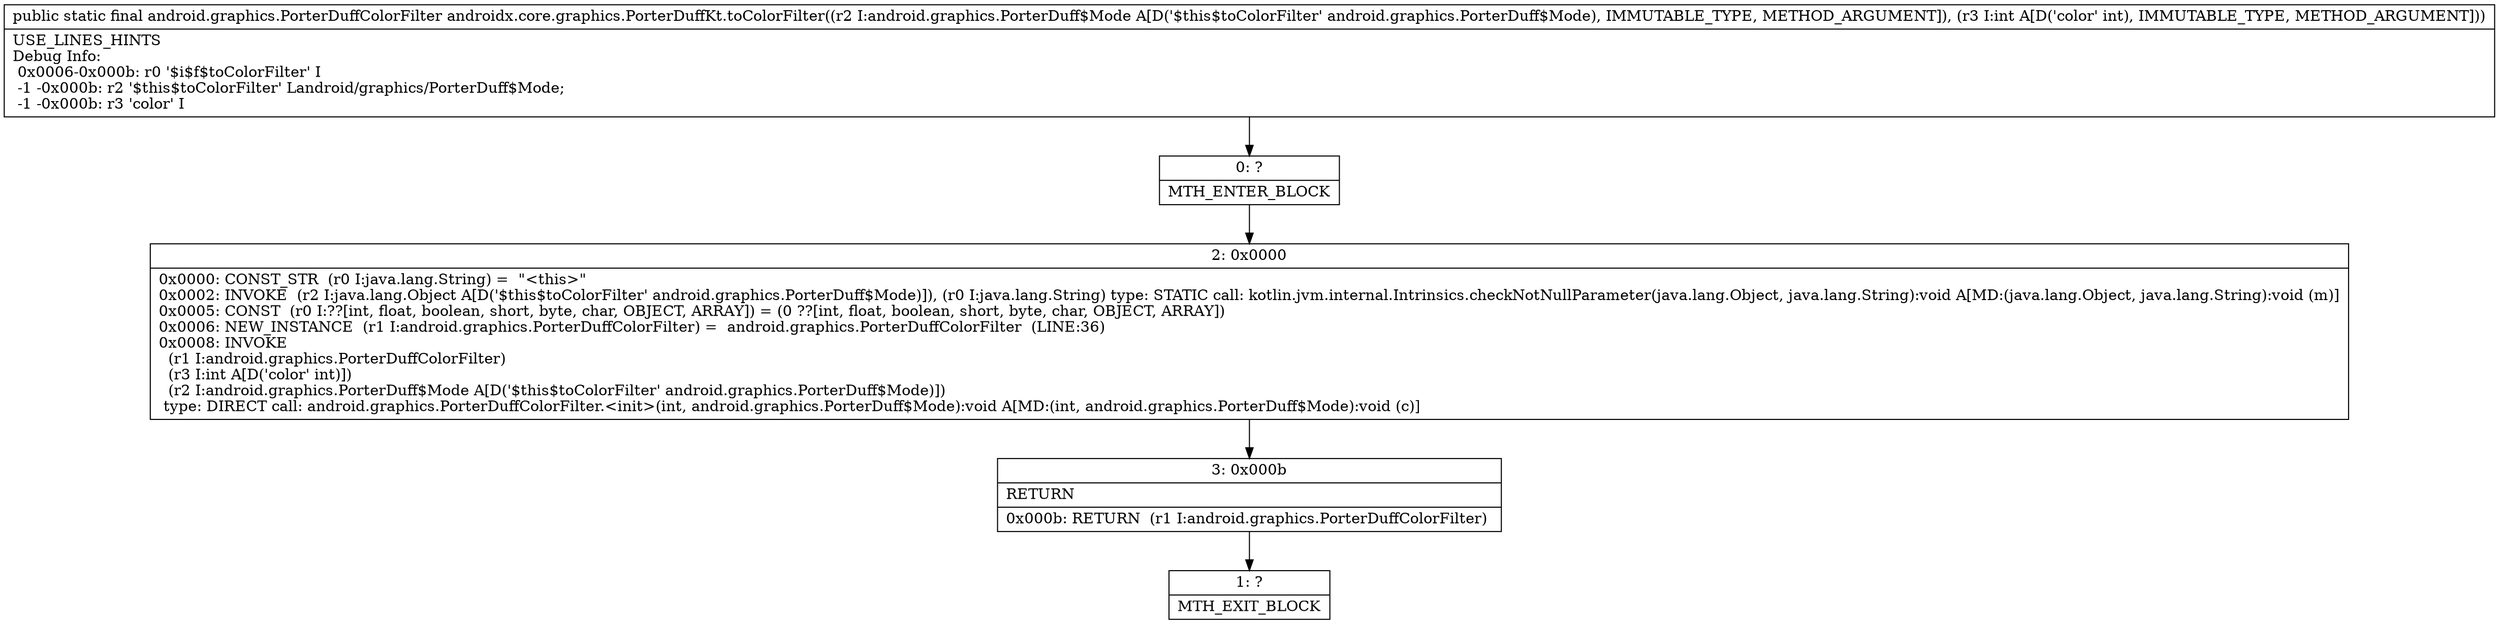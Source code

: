 digraph "CFG forandroidx.core.graphics.PorterDuffKt.toColorFilter(Landroid\/graphics\/PorterDuff$Mode;I)Landroid\/graphics\/PorterDuffColorFilter;" {
Node_0 [shape=record,label="{0\:\ ?|MTH_ENTER_BLOCK\l}"];
Node_2 [shape=record,label="{2\:\ 0x0000|0x0000: CONST_STR  (r0 I:java.lang.String) =  \"\<this\>\" \l0x0002: INVOKE  (r2 I:java.lang.Object A[D('$this$toColorFilter' android.graphics.PorterDuff$Mode)]), (r0 I:java.lang.String) type: STATIC call: kotlin.jvm.internal.Intrinsics.checkNotNullParameter(java.lang.Object, java.lang.String):void A[MD:(java.lang.Object, java.lang.String):void (m)]\l0x0005: CONST  (r0 I:??[int, float, boolean, short, byte, char, OBJECT, ARRAY]) = (0 ??[int, float, boolean, short, byte, char, OBJECT, ARRAY]) \l0x0006: NEW_INSTANCE  (r1 I:android.graphics.PorterDuffColorFilter) =  android.graphics.PorterDuffColorFilter  (LINE:36)\l0x0008: INVOKE  \l  (r1 I:android.graphics.PorterDuffColorFilter)\l  (r3 I:int A[D('color' int)])\l  (r2 I:android.graphics.PorterDuff$Mode A[D('$this$toColorFilter' android.graphics.PorterDuff$Mode)])\l type: DIRECT call: android.graphics.PorterDuffColorFilter.\<init\>(int, android.graphics.PorterDuff$Mode):void A[MD:(int, android.graphics.PorterDuff$Mode):void (c)]\l}"];
Node_3 [shape=record,label="{3\:\ 0x000b|RETURN\l|0x000b: RETURN  (r1 I:android.graphics.PorterDuffColorFilter) \l}"];
Node_1 [shape=record,label="{1\:\ ?|MTH_EXIT_BLOCK\l}"];
MethodNode[shape=record,label="{public static final android.graphics.PorterDuffColorFilter androidx.core.graphics.PorterDuffKt.toColorFilter((r2 I:android.graphics.PorterDuff$Mode A[D('$this$toColorFilter' android.graphics.PorterDuff$Mode), IMMUTABLE_TYPE, METHOD_ARGUMENT]), (r3 I:int A[D('color' int), IMMUTABLE_TYPE, METHOD_ARGUMENT]))  | USE_LINES_HINTS\lDebug Info:\l  0x0006\-0x000b: r0 '$i$f$toColorFilter' I\l  \-1 \-0x000b: r2 '$this$toColorFilter' Landroid\/graphics\/PorterDuff$Mode;\l  \-1 \-0x000b: r3 'color' I\l}"];
MethodNode -> Node_0;Node_0 -> Node_2;
Node_2 -> Node_3;
Node_3 -> Node_1;
}

